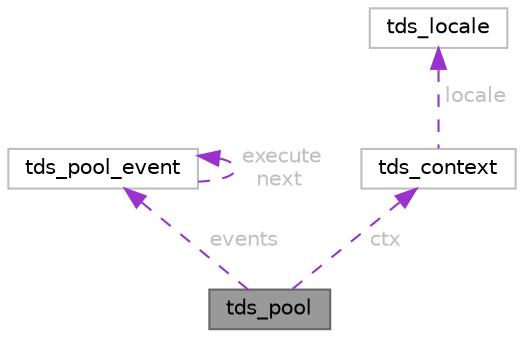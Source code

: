 digraph "tds_pool"
{
 // LATEX_PDF_SIZE
  bgcolor="transparent";
  edge [fontname=Helvetica,fontsize=10,labelfontname=Helvetica,labelfontsize=10];
  node [fontname=Helvetica,fontsize=10,shape=box,height=0.2,width=0.4];
  Node1 [id="Node000001",label="tds_pool",height=0.2,width=0.4,color="gray40", fillcolor="grey60", style="filled", fontcolor="black",tooltip=" "];
  Node2 -> Node1 [id="edge1_Node000001_Node000002",dir="back",color="darkorchid3",style="dashed",tooltip=" ",label=" events",fontcolor="grey" ];
  Node2 [id="Node000002",label="tds_pool_event",height=0.2,width=0.4,color="grey75", fillcolor="white", style="filled",URL="$a00714.html",tooltip=" "];
  Node2 -> Node2 [id="edge2_Node000002_Node000002",dir="back",color="darkorchid3",style="dashed",tooltip=" ",label=" execute\nnext",fontcolor="grey" ];
  Node3 -> Node1 [id="edge3_Node000001_Node000003",dir="back",color="darkorchid3",style="dashed",tooltip=" ",label=" ctx",fontcolor="grey" ];
  Node3 [id="Node000003",label="tds_context",height=0.2,width=0.4,color="grey75", fillcolor="white", style="filled",URL="$a01290.html",tooltip=" "];
  Node4 -> Node3 [id="edge4_Node000003_Node000004",dir="back",color="darkorchid3",style="dashed",tooltip=" ",label=" locale",fontcolor="grey" ];
  Node4 [id="Node000004",label="tds_locale",height=0.2,width=0.4,color="grey75", fillcolor="white", style="filled",URL="$a01226.html",tooltip=" "];
}
